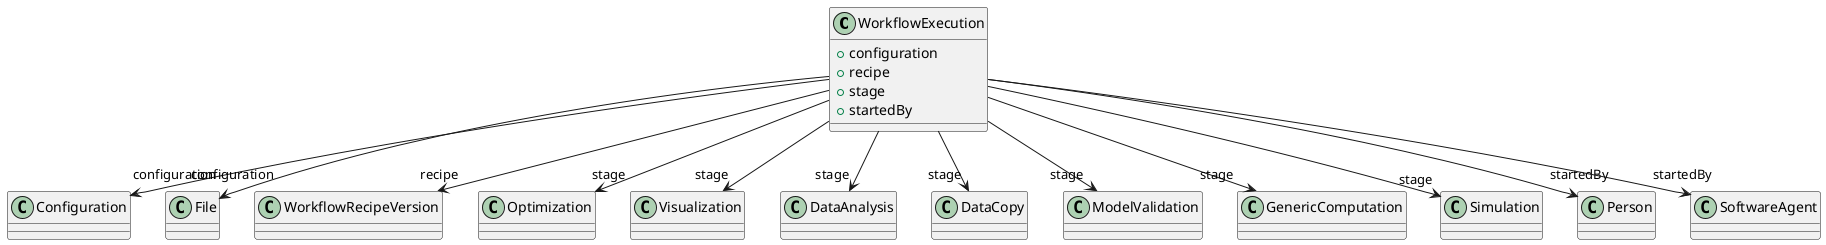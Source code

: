 @startuml
class WorkflowExecution {
+configuration
+recipe
+stage
+startedBy

}
WorkflowExecution -d-> "configuration" Configuration
WorkflowExecution -d-> "configuration" File
WorkflowExecution -d-> "recipe" WorkflowRecipeVersion
WorkflowExecution -d-> "stage" Optimization
WorkflowExecution -d-> "stage" Visualization
WorkflowExecution -d-> "stage" DataAnalysis
WorkflowExecution -d-> "stage" DataCopy
WorkflowExecution -d-> "stage" ModelValidation
WorkflowExecution -d-> "stage" GenericComputation
WorkflowExecution -d-> "stage" Simulation
WorkflowExecution -d-> "startedBy" Person
WorkflowExecution -d-> "startedBy" SoftwareAgent

@enduml